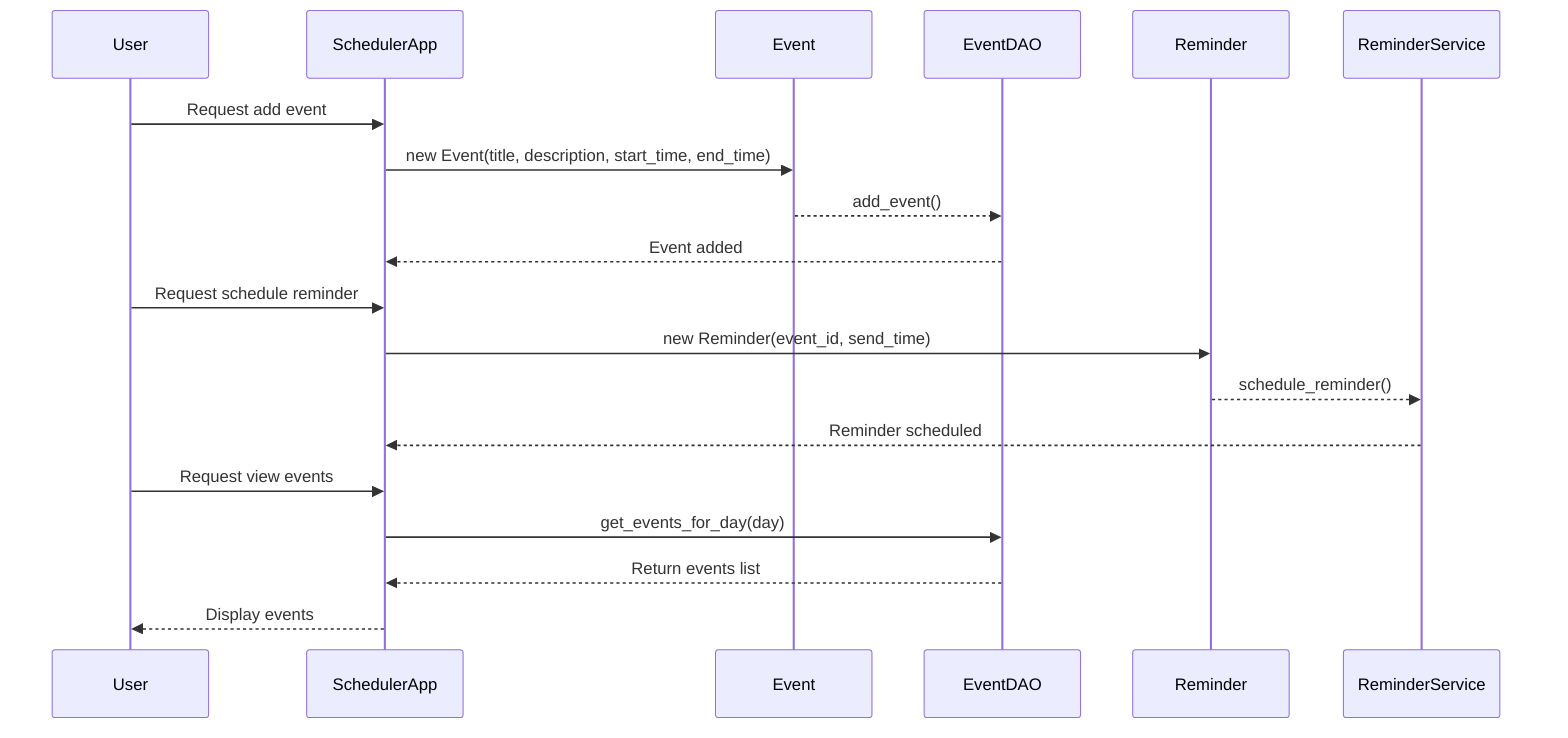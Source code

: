 sequenceDiagram
    participant UA as User
    participant SA as SchedulerApp
    participant EV as Event
    participant EVDAO as EventDAO
    participant RM as Reminder
    participant RMS as ReminderService
    UA->>SA: Request add event
    SA->>EV: new Event(title, description, start_time, end_time)
    EV-->>EVDAO: add_event()
    EVDAO-->>SA: Event added
    UA->>SA: Request schedule reminder
    SA->>RM: new Reminder(event_id, send_time)
    RM-->>RMS: schedule_reminder()
    RMS-->>SA: Reminder scheduled
    UA->>SA: Request view events
    SA->>EVDAO: get_events_for_day(day)
    EVDAO-->>SA: Return events list
    SA-->>UA: Display events